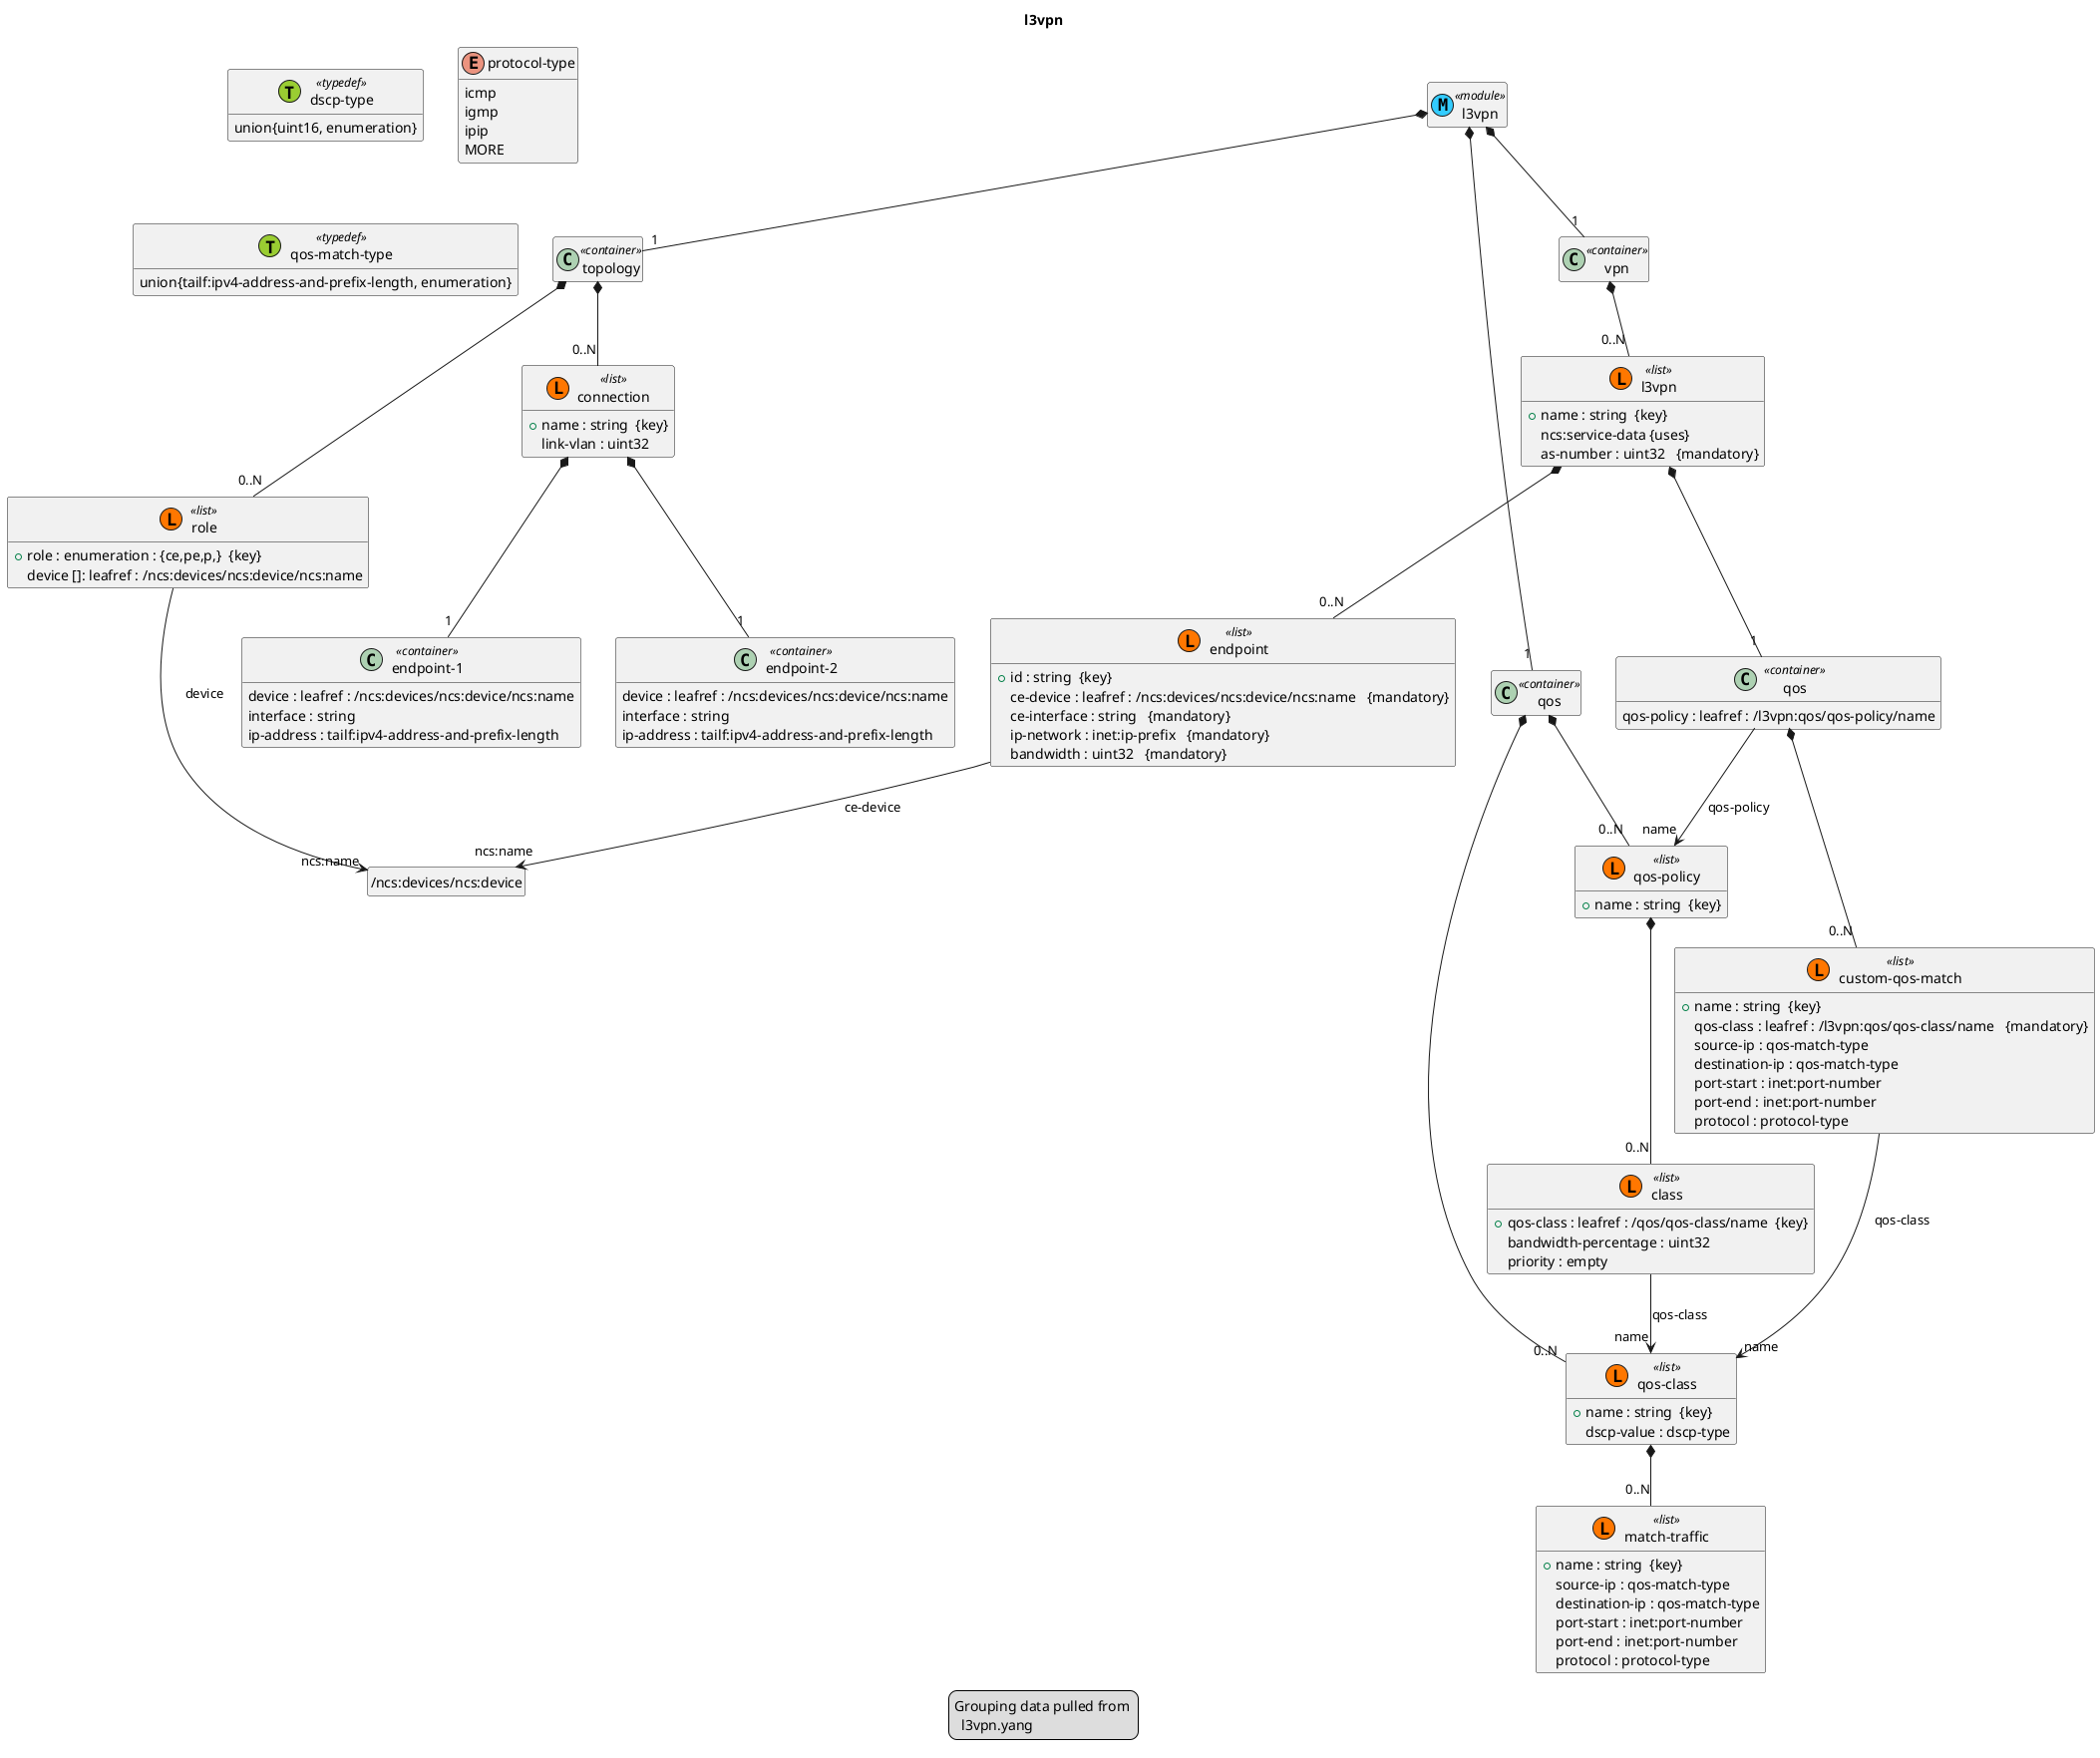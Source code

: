 @startuml l3vpn
hide empty fields 
hide empty methods 
hide <<case>> circle
hide <<augment>> circle
hide <<choice>> circle
hide <<leafref>> stereotype
hide <<leafref>> circle
page 1x1 
Title l3vpn 
class "l3vpn" as l3vpn << (M, #33CCFF) module>> 
class "dscp-type" as dscp_type << (T, YellowGreen) typedef>>
dscp_type : union{uint16, enumeration}
enum "protocol-type" as l3vpn_I_protocol_type {
icmp
igmp
ipip
MORE
}
class "qos-match-type" as qos_match_type << (T, YellowGreen) typedef>>
qos_match_type : union{tailf:ipv4-address-and-prefix-length, enumeration}
class "topology" as  l3vpn_I_topology <<container>> 
l3vpn *-- "1" l3vpn_I_topology 
class "role" as l3vpn_I_topology_I_role << (L, #FF7700) list>> 
l3vpn_I_topology *-- "0..N" l3vpn_I_topology_I_role 
l3vpn_I_topology_I_role : +role : enumeration : {ce,pe,p,}  {key} 
l3vpn_I_topology_I_role : device []: leafref : /ncs:devices/ncs:device/ncs:name 
class "connection" as l3vpn_I_topology_I_connection << (L, #FF7700) list>> 
l3vpn_I_topology *-- "0..N" l3vpn_I_topology_I_connection 
l3vpn_I_topology_I_connection : +name : string  {key} 
class "endpoint-1" as  l3vpn_I_topology_I_connection_I_endpoint_1 <<container>> 
l3vpn_I_topology_I_connection *-- "1" l3vpn_I_topology_I_connection_I_endpoint_1 
l3vpn_I_topology_I_connection_I_endpoint_1 : device : leafref : /ncs:devices/ncs:device/ncs:name  
l3vpn_I_topology_I_connection_I_endpoint_1 : interface : string  
l3vpn_I_topology_I_connection_I_endpoint_1 : ip-address : tailf:ipv4-address-and-prefix-length  
class "endpoint-2" as  l3vpn_I_topology_I_connection_I_endpoint_2 <<container>> 
l3vpn_I_topology_I_connection *-- "1" l3vpn_I_topology_I_connection_I_endpoint_2 
l3vpn_I_topology_I_connection_I_endpoint_2 : device : leafref : /ncs:devices/ncs:device/ncs:name  
l3vpn_I_topology_I_connection_I_endpoint_2 : interface : string  
l3vpn_I_topology_I_connection_I_endpoint_2 : ip-address : tailf:ipv4-address-and-prefix-length  
l3vpn_I_topology_I_connection : link-vlan : uint32  
class "qos" as  l3vpn_I_qos <<container>> 
l3vpn *-- "1" l3vpn_I_qos 
class "qos-policy" as l3vpn_I_qos_I_qos_policy << (L, #FF7700) list>> 
l3vpn_I_qos *-- "0..N" l3vpn_I_qos_I_qos_policy 
l3vpn_I_qos_I_qos_policy : +name : string  {key} 
class "class" as l3vpn_I_qos_I_qos_policy_I_class << (L, #FF7700) list>> 
l3vpn_I_qos_I_qos_policy *-- "0..N" l3vpn_I_qos_I_qos_policy_I_class 
l3vpn_I_qos_I_qos_policy_I_class : +qos-class : leafref : /qos/qos-class/name  {key} 
l3vpn_I_qos_I_qos_policy_I_class : bandwidth-percentage : uint32  
l3vpn_I_qos_I_qos_policy_I_class : priority : empty  
class "qos-class" as l3vpn_I_qos_I_qos_class << (L, #FF7700) list>> 
l3vpn_I_qos *-- "0..N" l3vpn_I_qos_I_qos_class 
l3vpn_I_qos_I_qos_class : +name : string  {key} 
l3vpn_I_qos_I_qos_class : dscp-value : dscp-type  
class "match-traffic" as l3vpn_I_qos_I_qos_class_I_match_traffic << (L, #FF7700) list>> 
l3vpn_I_qos_I_qos_class *-- "0..N" l3vpn_I_qos_I_qos_class_I_match_traffic 
l3vpn_I_qos_I_qos_class_I_match_traffic : +name : string  {key} 
l3vpn_I_qos_I_qos_class_I_match_traffic : source-ip : qos-match-type  
l3vpn_I_qos_I_qos_class_I_match_traffic : destination-ip : qos-match-type  
l3vpn_I_qos_I_qos_class_I_match_traffic : port-start : inet:port-number  
l3vpn_I_qos_I_qos_class_I_match_traffic : port-end : inet:port-number  
l3vpn_I_qos_I_qos_class_I_match_traffic : protocol : protocol-type  
class "vpn" as  l3vpn_I_vpn <<container>> 
l3vpn *-- "1" l3vpn_I_vpn 
class "l3vpn" as l3vpn_I_vpn_I_l3vpn << (L, #FF7700) list>> 
l3vpn_I_vpn *-- "0..N" l3vpn_I_vpn_I_l3vpn 
l3vpn_I_vpn_I_l3vpn : +name : string  {key} 
l3vpn_I_vpn_I_l3vpn : ncs:service-data {uses} 
l3vpn_I_vpn_I_l3vpn : as-number : uint32   {mandatory}
class "endpoint" as l3vpn_I_vpn_I_l3vpn_I_endpoint << (L, #FF7700) list>> 
l3vpn_I_vpn_I_l3vpn *-- "0..N" l3vpn_I_vpn_I_l3vpn_I_endpoint 
l3vpn_I_vpn_I_l3vpn_I_endpoint : +id : string  {key} 
l3vpn_I_vpn_I_l3vpn_I_endpoint : ce-device : leafref : /ncs:devices/ncs:device/ncs:name   {mandatory}
l3vpn_I_vpn_I_l3vpn_I_endpoint : ce-interface : string   {mandatory}
l3vpn_I_vpn_I_l3vpn_I_endpoint : ip-network : inet:ip-prefix   {mandatory}
l3vpn_I_vpn_I_l3vpn_I_endpoint : bandwidth : uint32   {mandatory}
class "qos" as  l3vpn_I_vpn_I_l3vpn_I_qos <<container>> 
l3vpn_I_vpn_I_l3vpn *-- "1" l3vpn_I_vpn_I_l3vpn_I_qos 
l3vpn_I_vpn_I_l3vpn_I_qos : qos-policy : leafref : /l3vpn:qos/qos-policy/name  
class "custom-qos-match" as l3vpn_I_vpn_I_l3vpn_I_qos_I_custom_qos_match << (L, #FF7700) list>> 
l3vpn_I_vpn_I_l3vpn_I_qos *-- "0..N" l3vpn_I_vpn_I_l3vpn_I_qos_I_custom_qos_match 
l3vpn_I_vpn_I_l3vpn_I_qos_I_custom_qos_match : +name : string  {key} 
l3vpn_I_vpn_I_l3vpn_I_qos_I_custom_qos_match : qos-class : leafref : /l3vpn:qos/qos-class/name   {mandatory}
l3vpn_I_vpn_I_l3vpn_I_qos_I_custom_qos_match : source-ip : qos-match-type  
l3vpn_I_vpn_I_l3vpn_I_qos_I_custom_qos_match : destination-ip : qos-match-type  
l3vpn_I_vpn_I_l3vpn_I_qos_I_custom_qos_match : port-start : inet:port-number  
l3vpn_I_vpn_I_l3vpn_I_qos_I_custom_qos_match : port-end : inet:port-number  
l3vpn_I_vpn_I_l3vpn_I_qos_I_custom_qos_match : protocol : protocol-type  
class "/ncs:devices/ncs:device" as tailf_ncs_devices_I_devices_I_device <<leafref>> 
class "/ncs:devices/ncs:device" as tailf_ncs_devices_I_devices_I_device <<leafref>> 
legend 
Grouping data pulled from 
  l3vpn.yang 
endlegend 
l3vpn_I_topology_I_role-->"ncs:name"tailf_ncs_devices_I_devices_I_device: device
l3vpn_I_qos_I_qos_policy_I_class-->"name"l3vpn_I_qos_I_qos_class: qos-class
l3vpn_I_vpn_I_l3vpn_I_endpoint-->"ncs:name"tailf_ncs_devices_I_devices_I_device: ce-device
l3vpn_I_vpn_I_l3vpn_I_qos-->"name"l3vpn_I_qos_I_qos_policy: qos-policy
l3vpn_I_vpn_I_l3vpn_I_qos_I_custom_qos_match-->"name"l3vpn_I_qos_I_qos_class: qos-class
@enduml
